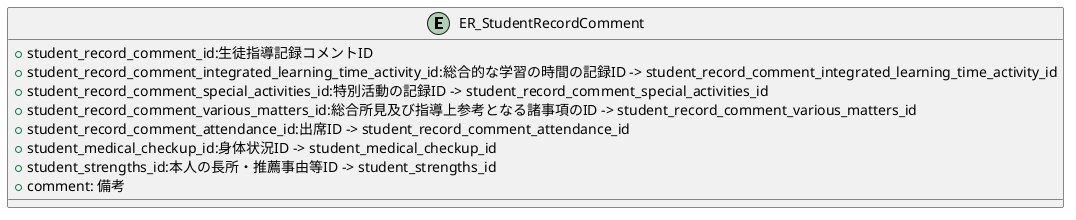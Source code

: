 @startuml

entity "ER_StudentRecordComment"{
    + student_record_comment_id:生徒指導記録コメントID
    + student_record_comment_integrated_learning_time_activity_id:総合的な学習の時間の記録ID -> student_record_comment_integrated_learning_time_activity_id
    + student_record_comment_special_activities_id:特別活動の記録ID -> student_record_comment_special_activities_id
    + student_record_comment_various_matters_id:総合所見及び指導上参考となる諸事項のID -> student_record_comment_various_matters_id
    + student_record_comment_attendance_id:出席ID -> student_record_comment_attendance_id
    + student_medical_checkup_id:身体状況ID -> student_medical_checkup_id
    + student_strengths_id:本人の長所・推薦事由等ID -> student_strengths_id
    + comment: 備考
}

@enduml